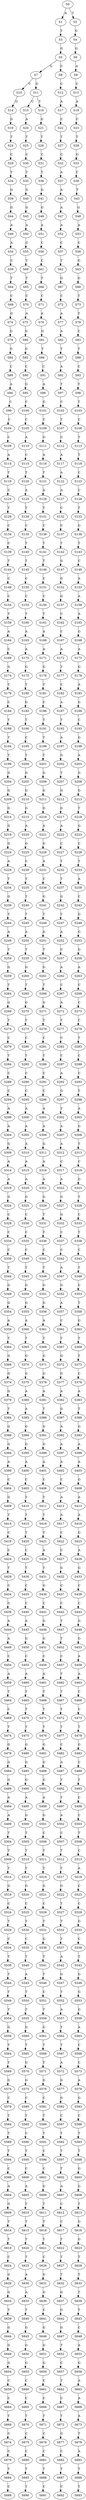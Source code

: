 strict digraph  {
	S0 -> S1 [ label = A ];
	S0 -> S2 [ label = T ];
	S1 -> S3 [ label = T ];
	S2 -> S4 [ label = G ];
	S3 -> S5 [ label = G ];
	S4 -> S6 [ label = G ];
	S5 -> S7 [ label = G ];
	S5 -> S8 [ label = C ];
	S6 -> S9 [ label = A ];
	S7 -> S10 [ label = C ];
	S7 -> S11 [ label = G ];
	S8 -> S12 [ label = C ];
	S9 -> S13 [ label = C ];
	S10 -> S14 [ label = G ];
	S11 -> S15 [ label = C ];
	S11 -> S16 [ label = T ];
	S12 -> S17 [ label = A ];
	S13 -> S18 [ label = A ];
	S14 -> S19 [ label = G ];
	S15 -> S20 [ label = A ];
	S16 -> S21 [ label = G ];
	S17 -> S22 [ label = C ];
	S18 -> S23 [ label = C ];
	S19 -> S24 [ label = T ];
	S20 -> S25 [ label = T ];
	S21 -> S26 [ label = T ];
	S22 -> S27 [ label = T ];
	S23 -> S28 [ label = T ];
	S24 -> S29 [ label = C ];
	S25 -> S30 [ label = C ];
	S26 -> S31 [ label = C ];
	S27 -> S32 [ label = C ];
	S28 -> S33 [ label = G ];
	S29 -> S34 [ label = T ];
	S30 -> S35 [ label = T ];
	S31 -> S36 [ label = T ];
	S32 -> S37 [ label = A ];
	S33 -> S38 [ label = C ];
	S34 -> S39 [ label = G ];
	S35 -> S40 [ label = G ];
	S36 -> S41 [ label = G ];
	S37 -> S42 [ label = A ];
	S38 -> S43 [ label = T ];
	S39 -> S44 [ label = G ];
	S40 -> S45 [ label = G ];
	S41 -> S46 [ label = G ];
	S42 -> S47 [ label = A ];
	S43 -> S48 [ label = G ];
	S44 -> S49 [ label = A ];
	S45 -> S50 [ label = A ];
	S46 -> S51 [ label = A ];
	S47 -> S52 [ label = A ];
	S48 -> S53 [ label = A ];
	S49 -> S54 [ label = A ];
	S50 -> S55 [ label = C ];
	S51 -> S56 [ label = C ];
	S52 -> S57 [ label = C ];
	S53 -> S58 [ label = C ];
	S54 -> S59 [ label = C ];
	S55 -> S60 [ label = T ];
	S56 -> S61 [ label = C ];
	S57 -> S62 [ label = T ];
	S58 -> S63 [ label = G ];
	S59 -> S64 [ label = T ];
	S60 -> S65 [ label = T ];
	S61 -> S66 [ label = T ];
	S62 -> S67 [ label = G ];
	S63 -> S68 [ label = G ];
	S64 -> S69 [ label = C ];
	S65 -> S70 [ label = C ];
	S66 -> S71 [ label = C ];
	S67 -> S72 [ label = C ];
	S68 -> S73 [ label = T ];
	S69 -> S74 [ label = G ];
	S70 -> S75 [ label = A ];
	S71 -> S76 [ label = A ];
	S72 -> S77 [ label = A ];
	S73 -> S78 [ label = T ];
	S74 -> S79 [ label = G ];
	S75 -> S80 [ label = G ];
	S76 -> S81 [ label = G ];
	S77 -> S82 [ label = A ];
	S78 -> S83 [ label = C ];
	S79 -> S84 [ label = G ];
	S80 -> S85 [ label = G ];
	S81 -> S86 [ label = T ];
	S82 -> S87 [ label = T ];
	S83 -> S88 [ label = T ];
	S84 -> S89 [ label = C ];
	S85 -> S90 [ label = C ];
	S86 -> S91 [ label = C ];
	S87 -> S92 [ label = A ];
	S88 -> S93 [ label = C ];
	S89 -> S94 [ label = A ];
	S90 -> S95 [ label = G ];
	S91 -> S96 [ label = A ];
	S92 -> S97 [ label = T ];
	S93 -> S98 [ label = T ];
	S94 -> S99 [ label = C ];
	S95 -> S100 [ label = C ];
	S96 -> S101 [ label = G ];
	S97 -> S102 [ label = C ];
	S98 -> S103 [ label = T ];
	S99 -> S104 [ label = C ];
	S100 -> S105 [ label = C ];
	S101 -> S106 [ label = C ];
	S102 -> S107 [ label = T ];
	S103 -> S108 [ label = C ];
	S104 -> S109 [ label = C ];
	S105 -> S110 [ label = A ];
	S106 -> S111 [ label = G ];
	S107 -> S112 [ label = C ];
	S108 -> S113 [ label = T ];
	S109 -> S114 [ label = A ];
	S110 -> S115 [ label = C ];
	S111 -> S116 [ label = A ];
	S112 -> S117 [ label = A ];
	S113 -> S118 [ label = T ];
	S114 -> S119 [ label = T ];
	S115 -> S120 [ label = T ];
	S116 -> S121 [ label = T ];
	S117 -> S122 [ label = A ];
	S118 -> S123 [ label = C ];
	S119 -> S124 [ label = C ];
	S120 -> S125 [ label = A ];
	S121 -> S126 [ label = A ];
	S122 -> S127 [ label = A ];
	S123 -> S128 [ label = C ];
	S124 -> S129 [ label = T ];
	S125 -> S130 [ label = T ];
	S126 -> S131 [ label = T ];
	S127 -> S132 [ label = C ];
	S128 -> S133 [ label = T ];
	S129 -> S134 [ label = C ];
	S130 -> S135 [ label = C ];
	S131 -> S136 [ label = C ];
	S132 -> S137 [ label = C ];
	S133 -> S138 [ label = G ];
	S134 -> S139 [ label = C ];
	S135 -> S140 [ label = T ];
	S136 -> S141 [ label = T ];
	S137 -> S142 [ label = T ];
	S138 -> S143 [ label = T ];
	S139 -> S144 [ label = T ];
	S140 -> S145 [ label = T ];
	S141 -> S146 [ label = T ];
	S142 -> S147 [ label = G ];
	S143 -> S148 [ label = C ];
	S144 -> S149 [ label = C ];
	S145 -> S150 [ label = C ];
	S146 -> S151 [ label = C ];
	S147 -> S152 [ label = G ];
	S148 -> S153 [ label = A ];
	S149 -> S154 [ label = C ];
	S150 -> S155 [ label = C ];
	S151 -> S156 [ label = C ];
	S152 -> S157 [ label = G ];
	S153 -> S158 [ label = A ];
	S154 -> S159 [ label = T ];
	S155 -> S160 [ label = T ];
	S156 -> S161 [ label = T ];
	S157 -> S162 [ label = C ];
	S158 -> S163 [ label = A ];
	S159 -> S164 [ label = A ];
	S160 -> S165 [ label = A ];
	S161 -> S166 [ label = A ];
	S162 -> S167 [ label = C ];
	S163 -> S168 [ label = G ];
	S164 -> S169 [ label = C ];
	S165 -> S170 [ label = A ];
	S166 -> S171 [ label = A ];
	S167 -> S172 [ label = A ];
	S168 -> S173 [ label = A ];
	S169 -> S174 [ label = G ];
	S170 -> S175 [ label = G ];
	S171 -> S176 [ label = G ];
	S172 -> S177 [ label = T ];
	S173 -> S178 [ label = G ];
	S174 -> S179 [ label = T ];
	S175 -> S180 [ label = T ];
	S176 -> S181 [ label = T ];
	S177 -> S182 [ label = C ];
	S178 -> S183 [ label = A ];
	S179 -> S184 [ label = C ];
	S180 -> S185 [ label = G ];
	S181 -> S186 [ label = C ];
	S182 -> S187 [ label = A ];
	S183 -> S188 [ label = G ];
	S184 -> S189 [ label = T ];
	S185 -> S190 [ label = T ];
	S186 -> S191 [ label = T ];
	S187 -> S192 [ label = T ];
	S188 -> S193 [ label = C ];
	S189 -> S194 [ label = T ];
	S190 -> S195 [ label = C ];
	S191 -> S196 [ label = T ];
	S192 -> S197 [ label = A ];
	S193 -> S198 [ label = G ];
	S194 -> S199 [ label = T ];
	S195 -> S200 [ label = T ];
	S196 -> S201 [ label = T ];
	S197 -> S202 [ label = G ];
	S198 -> S203 [ label = A ];
	S199 -> S204 [ label = G ];
	S200 -> S205 [ label = G ];
	S201 -> S206 [ label = G ];
	S202 -> S207 [ label = T ];
	S203 -> S208 [ label = G ];
	S204 -> S209 [ label = G ];
	S205 -> S210 [ label = G ];
	S206 -> S211 [ label = G ];
	S207 -> S212 [ label = G ];
	S208 -> S213 [ label = G ];
	S209 -> S214 [ label = G ];
	S210 -> S215 [ label = G ];
	S211 -> S216 [ label = G ];
	S212 -> S217 [ label = G ];
	S213 -> S218 [ label = T ];
	S214 -> S219 [ label = G ];
	S215 -> S220 [ label = A ];
	S216 -> S221 [ label = A ];
	S217 -> S222 [ label = A ];
	S218 -> S223 [ label = G ];
	S219 -> S224 [ label = G ];
	S220 -> S225 [ label = G ];
	S221 -> S226 [ label = G ];
	S222 -> S227 [ label = C ];
	S223 -> S228 [ label = C ];
	S224 -> S229 [ label = A ];
	S225 -> S230 [ label = C ];
	S226 -> S231 [ label = A ];
	S227 -> S232 [ label = T ];
	S228 -> S233 [ label = T ];
	S229 -> S234 [ label = T ];
	S230 -> S235 [ label = T ];
	S231 -> S236 [ label = C ];
	S232 -> S237 [ label = T ];
	S233 -> S238 [ label = A ];
	S234 -> S239 [ label = G ];
	S235 -> S240 [ label = T ];
	S236 -> S241 [ label = G ];
	S237 -> S242 [ label = G ];
	S238 -> S243 [ label = C ];
	S239 -> S244 [ label = T ];
	S240 -> S245 [ label = T ];
	S241 -> S246 [ label = T ];
	S242 -> S247 [ label = T ];
	S243 -> S248 [ label = G ];
	S244 -> S249 [ label = A ];
	S245 -> S250 [ label = A ];
	S246 -> S251 [ label = A ];
	S247 -> S252 [ label = A ];
	S248 -> S253 [ label = G ];
	S249 -> S254 [ label = T ];
	S250 -> S255 [ label = T ];
	S251 -> S256 [ label = T ];
	S252 -> S257 [ label = C ];
	S253 -> S258 [ label = G ];
	S254 -> S259 [ label = G ];
	S255 -> S260 [ label = G ];
	S256 -> S261 [ label = G ];
	S257 -> S262 [ label = A ];
	S258 -> S263 [ label = A ];
	S259 -> S264 [ label = T ];
	S260 -> S265 [ label = T ];
	S261 -> S266 [ label = T ];
	S262 -> S267 [ label = C ];
	S263 -> S268 [ label = C ];
	S264 -> S269 [ label = G ];
	S265 -> S270 [ label = G ];
	S266 -> S271 [ label = G ];
	S267 -> S272 [ label = A ];
	S268 -> S273 [ label = C ];
	S269 -> S274 [ label = T ];
	S270 -> S275 [ label = T ];
	S271 -> S276 [ label = T ];
	S272 -> S277 [ label = T ];
	S273 -> S278 [ label = C ];
	S274 -> S279 [ label = C ];
	S275 -> S280 [ label = C ];
	S276 -> S281 [ label = C ];
	S277 -> S282 [ label = C ];
	S278 -> S283 [ label = T ];
	S279 -> S284 [ label = T ];
	S280 -> S285 [ label = T ];
	S281 -> S286 [ label = T ];
	S282 -> S287 [ label = C ];
	S283 -> S288 [ label = C ];
	S284 -> S289 [ label = C ];
	S285 -> S290 [ label = C ];
	S286 -> S291 [ label = C ];
	S287 -> S292 [ label = A ];
	S288 -> S293 [ label = C ];
	S289 -> S294 [ label = C ];
	S290 -> S295 [ label = C ];
	S291 -> S296 [ label = C ];
	S292 -> S297 [ label = G ];
	S293 -> S298 [ label = T ];
	S294 -> S299 [ label = A ];
	S295 -> S300 [ label = A ];
	S296 -> S301 [ label = A ];
	S297 -> S302 [ label = T ];
	S298 -> S303 [ label = A ];
	S299 -> S304 [ label = A ];
	S300 -> S305 [ label = A ];
	S301 -> S306 [ label = A ];
	S302 -> S307 [ label = A ];
	S303 -> S308 [ label = G ];
	S304 -> S309 [ label = G ];
	S305 -> S310 [ label = A ];
	S306 -> S311 [ label = G ];
	S307 -> S312 [ label = A ];
	S308 -> S313 [ label = T ];
	S309 -> S314 [ label = A ];
	S310 -> S315 [ label = A ];
	S311 -> S316 [ label = A ];
	S312 -> S317 [ label = C ];
	S313 -> S318 [ label = C ];
	S314 -> S319 [ label = A ];
	S315 -> S320 [ label = A ];
	S316 -> S321 [ label = A ];
	S317 -> S322 [ label = A ];
	S318 -> S323 [ label = G ];
	S319 -> S324 [ label = G ];
	S320 -> S325 [ label = G ];
	S321 -> S326 [ label = G ];
	S322 -> S327 [ label = G ];
	S323 -> S328 [ label = T ];
	S324 -> S329 [ label = C ];
	S325 -> S330 [ label = C ];
	S326 -> S331 [ label = T ];
	S327 -> S332 [ label = G ];
	S328 -> S333 [ label = C ];
	S329 -> S334 [ label = C ];
	S330 -> S335 [ label = C ];
	S331 -> S336 [ label = T ];
	S332 -> S337 [ label = C ];
	S333 -> S338 [ label = T ];
	S334 -> S339 [ label = C ];
	S335 -> S340 [ label = C ];
	S336 -> S341 [ label = C ];
	S337 -> S342 [ label = C ];
	S338 -> S343 [ label = C ];
	S339 -> S344 [ label = T ];
	S340 -> S345 [ label = T ];
	S341 -> S346 [ label = T ];
	S342 -> S347 [ label = A ];
	S343 -> S348 [ label = T ];
	S344 -> S349 [ label = G ];
	S345 -> S350 [ label = G ];
	S346 -> S351 [ label = G ];
	S347 -> S352 [ label = G ];
	S348 -> S353 [ label = C ];
	S349 -> S354 [ label = G ];
	S350 -> S355 [ label = G ];
	S351 -> S356 [ label = G ];
	S352 -> S357 [ label = A ];
	S353 -> S358 [ label = T ];
	S354 -> S359 [ label = A ];
	S355 -> S360 [ label = A ];
	S356 -> S361 [ label = A ];
	S357 -> S362 [ label = C ];
	S358 -> S363 [ label = G ];
	S359 -> S364 [ label = T ];
	S360 -> S365 [ label = T ];
	S361 -> S366 [ label = T ];
	S362 -> S367 [ label = T ];
	S363 -> S368 [ label = T ];
	S364 -> S369 [ label = G ];
	S365 -> S370 [ label = G ];
	S366 -> S371 [ label = G ];
	S367 -> S372 [ label = G ];
	S368 -> S373 [ label = T ];
	S369 -> S374 [ label = G ];
	S370 -> S375 [ label = G ];
	S371 -> S376 [ label = G ];
	S372 -> S377 [ label = G ];
	S373 -> S378 [ label = C ];
	S374 -> S379 [ label = G ];
	S375 -> S380 [ label = A ];
	S376 -> S381 [ label = A ];
	S377 -> S382 [ label = A ];
	S378 -> S383 [ label = A ];
	S379 -> S384 [ label = T ];
	S380 -> S385 [ label = A ];
	S381 -> S386 [ label = T ];
	S382 -> S387 [ label = G ];
	S383 -> S388 [ label = T ];
	S384 -> S389 [ label = G ];
	S385 -> S390 [ label = G ];
	S386 -> S391 [ label = G ];
	S387 -> S392 [ label = A ];
	S388 -> S393 [ label = G ];
	S389 -> S394 [ label = G ];
	S390 -> S395 [ label = G ];
	S391 -> S396 [ label = G ];
	S392 -> S397 [ label = A ];
	S393 -> S398 [ label = A ];
	S394 -> S399 [ label = A ];
	S395 -> S400 [ label = A ];
	S396 -> S401 [ label = A ];
	S397 -> S402 [ label = A ];
	S398 -> S403 [ label = A ];
	S399 -> S404 [ label = C ];
	S400 -> S405 [ label = C ];
	S401 -> S406 [ label = C ];
	S402 -> S407 [ label = C ];
	S403 -> S408 [ label = G ];
	S404 -> S409 [ label = G ];
	S405 -> S410 [ label = T ];
	S406 -> S411 [ label = T ];
	S407 -> S412 [ label = A ];
	S408 -> S413 [ label = A ];
	S409 -> S414 [ label = T ];
	S410 -> S415 [ label = T ];
	S411 -> S416 [ label = T ];
	S412 -> S417 [ label = A ];
	S413 -> S418 [ label = A ];
	S414 -> S419 [ label = C ];
	S415 -> S420 [ label = T ];
	S416 -> S421 [ label = T ];
	S417 -> S422 [ label = C ];
	S418 -> S423 [ label = G ];
	S419 -> S424 [ label = C ];
	S420 -> S425 [ label = C ];
	S421 -> S426 [ label = A ];
	S422 -> S427 [ label = C ];
	S423 -> S428 [ label = A ];
	S424 -> S429 [ label = T ];
	S425 -> S430 [ label = T ];
	S426 -> S431 [ label = T ];
	S427 -> S432 [ label = G ];
	S428 -> S433 [ label = G ];
	S429 -> S434 [ label = C ];
	S430 -> S435 [ label = C ];
	S431 -> S436 [ label = G ];
	S432 -> S437 [ label = C ];
	S433 -> S438 [ label = C ];
	S434 -> S439 [ label = C ];
	S435 -> S440 [ label = C ];
	S436 -> S441 [ label = C ];
	S437 -> S442 [ label = C ];
	S438 -> S443 [ label = C ];
	S439 -> S444 [ label = A ];
	S440 -> S445 [ label = A ];
	S441 -> S446 [ label = G ];
	S442 -> S447 [ label = T ];
	S443 -> S448 [ label = G ];
	S444 -> S449 [ label = A ];
	S445 -> S450 [ label = G ];
	S446 -> S451 [ label = G ];
	S447 -> S452 [ label = T ];
	S448 -> S453 [ label = G ];
	S449 -> S454 [ label = C ];
	S450 -> S455 [ label = C ];
	S451 -> S456 [ label = C ];
	S452 -> S457 [ label = C ];
	S453 -> S458 [ label = A ];
	S454 -> S459 [ label = A ];
	S455 -> S460 [ label = A ];
	S456 -> S461 [ label = A ];
	S457 -> S462 [ label = T ];
	S458 -> S463 [ label = A ];
	S459 -> S464 [ label = T ];
	S460 -> S465 [ label = T ];
	S461 -> S466 [ label = T ];
	S462 -> S467 [ label = T ];
	S463 -> S468 [ label = C ];
	S464 -> S469 [ label = C ];
	S465 -> S470 [ label = T ];
	S466 -> S471 [ label = T ];
	S467 -> S472 [ label = T ];
	S468 -> S473 [ label = C ];
	S469 -> S474 [ label = T ];
	S470 -> S475 [ label = T ];
	S471 -> S476 [ label = T ];
	S472 -> S477 [ label = T ];
	S473 -> S478 [ label = T ];
	S474 -> S479 [ label = G ];
	S475 -> S480 [ label = G ];
	S476 -> S481 [ label = G ];
	S477 -> S482 [ label = C ];
	S478 -> S483 [ label = G ];
	S479 -> S484 [ label = G ];
	S480 -> S485 [ label = G ];
	S481 -> S486 [ label = G ];
	S482 -> S487 [ label = A ];
	S483 -> S488 [ label = C ];
	S484 -> S489 [ label = G ];
	S485 -> S490 [ label = G ];
	S486 -> S491 [ label = G ];
	S487 -> S492 [ label = T ];
	S488 -> S493 [ label = T ];
	S489 -> S494 [ label = A ];
	S490 -> S495 [ label = A ];
	S491 -> S496 [ label = A ];
	S492 -> S497 [ label = T ];
	S493 -> S498 [ label = C ];
	S494 -> S499 [ label = A ];
	S495 -> S500 [ label = G ];
	S496 -> S501 [ label = G ];
	S497 -> S502 [ label = A ];
	S498 -> S503 [ label = C ];
	S499 -> S504 [ label = T ];
	S500 -> S505 [ label = T ];
	S501 -> S506 [ label = C ];
	S502 -> S507 [ label = C ];
	S503 -> S508 [ label = T ];
	S504 -> S509 [ label = T ];
	S505 -> S510 [ label = T ];
	S506 -> S511 [ label = T ];
	S507 -> S512 [ label = T ];
	S508 -> S513 [ label = C ];
	S509 -> S514 [ label = T ];
	S510 -> S515 [ label = T ];
	S511 -> S516 [ label = T ];
	S512 -> S517 [ label = T ];
	S513 -> S518 [ label = A ];
	S514 -> S519 [ label = G ];
	S515 -> S520 [ label = G ];
	S516 -> S521 [ label = G ];
	S517 -> S522 [ label = G ];
	S518 -> S523 [ label = C ];
	S519 -> S524 [ label = C ];
	S520 -> S525 [ label = C ];
	S521 -> S526 [ label = C ];
	S522 -> S527 [ label = T ];
	S523 -> S528 [ label = C ];
	S524 -> S529 [ label = T ];
	S525 -> S530 [ label = T ];
	S526 -> S531 [ label = T ];
	S527 -> S532 [ label = T ];
	S528 -> S533 [ label = G ];
	S529 -> S534 [ label = C ];
	S530 -> S535 [ label = C ];
	S531 -> S536 [ label = G ];
	S532 -> S537 [ label = T ];
	S533 -> S538 [ label = C ];
	S534 -> S539 [ label = T ];
	S535 -> S540 [ label = T ];
	S536 -> S541 [ label = T ];
	S537 -> S542 [ label = A ];
	S538 -> S543 [ label = T ];
	S539 -> S544 [ label = T ];
	S540 -> S545 [ label = A ];
	S541 -> S546 [ label = T ];
	S542 -> S547 [ label = G ];
	S543 -> S548 [ label = G ];
	S544 -> S549 [ label = T ];
	S545 -> S550 [ label = T ];
	S546 -> S551 [ label = C ];
	S547 -> S552 [ label = T ];
	S548 -> S553 [ label = G ];
	S549 -> S554 [ label = T ];
	S550 -> S555 [ label = T ];
	S551 -> S556 [ label = T ];
	S552 -> S557 [ label = A ];
	S553 -> S558 [ label = G ];
	S554 -> S559 [ label = G ];
	S555 -> S560 [ label = G ];
	S556 -> S561 [ label = G ];
	S557 -> S562 [ label = T ];
	S558 -> S563 [ label = A ];
	S559 -> S564 [ label = T ];
	S560 -> S565 [ label = T ];
	S561 -> S566 [ label = T ];
	S562 -> S567 [ label = T ];
	S563 -> S568 [ label = C ];
	S564 -> S569 [ label = T ];
	S565 -> S570 [ label = G ];
	S566 -> S571 [ label = T ];
	S567 -> S572 [ label = A ];
	S568 -> S573 [ label = C ];
	S569 -> S574 [ label = G ];
	S570 -> S575 [ label = G ];
	S571 -> S576 [ label = G ];
	S572 -> S577 [ label = G ];
	S573 -> S578 [ label = A ];
	S574 -> S579 [ label = C ];
	S575 -> S580 [ label = C ];
	S576 -> S581 [ label = C ];
	S577 -> S582 [ label = G ];
	S578 -> S583 [ label = G ];
	S579 -> S584 [ label = T ];
	S580 -> S585 [ label = T ];
	S581 -> S586 [ label = T ];
	S582 -> S587 [ label = C ];
	S583 -> S588 [ label = C ];
	S584 -> S589 [ label = T ];
	S585 -> S590 [ label = C ];
	S586 -> S591 [ label = T ];
	S587 -> S592 [ label = T ];
	S588 -> S593 [ label = T ];
	S589 -> S594 [ label = T ];
	S590 -> S595 [ label = T ];
	S591 -> S596 [ label = C ];
	S592 -> S597 [ label = T ];
	S593 -> S598 [ label = T ];
	S594 -> S599 [ label = C ];
	S595 -> S600 [ label = C ];
	S596 -> S601 [ label = C ];
	S597 -> S602 [ label = T ];
	S598 -> S603 [ label = G ];
	S599 -> S604 [ label = A ];
	S600 -> S605 [ label = A ];
	S601 -> S606 [ label = G ];
	S602 -> S607 [ label = A ];
	S603 -> S608 [ label = G ];
	S604 -> S609 [ label = G ];
	S605 -> S610 [ label = T ];
	S606 -> S611 [ label = T ];
	S607 -> S612 [ label = C ];
	S608 -> S613 [ label = T ];
	S609 -> S614 [ label = T ];
	S610 -> S615 [ label = T ];
	S611 -> S616 [ label = T ];
	S612 -> S617 [ label = C ];
	S613 -> S618 [ label = G ];
	S614 -> S619 [ label = T ];
	S615 -> S620 [ label = T ];
	S616 -> S621 [ label = T ];
	S617 -> S622 [ label = T ];
	S618 -> S623 [ label = G ];
	S619 -> S624 [ label = C ];
	S620 -> S625 [ label = T ];
	S621 -> S626 [ label = C ];
	S622 -> S627 [ label = T ];
	S623 -> S628 [ label = T ];
	S624 -> S629 [ label = G ];
	S625 -> S630 [ label = A ];
	S626 -> S631 [ label = G ];
	S627 -> S632 [ label = T ];
	S628 -> S633 [ label = T ];
	S629 -> S634 [ label = G ];
	S630 -> S635 [ label = A ];
	S631 -> S636 [ label = G ];
	S632 -> S637 [ label = G ];
	S633 -> S638 [ label = T ];
	S634 -> S639 [ label = T ];
	S635 -> S640 [ label = T ];
	S636 -> S641 [ label = C ];
	S637 -> S642 [ label = G ];
	S638 -> S643 [ label = T ];
	S639 -> S644 [ label = G ];
	S640 -> S645 [ label = G ];
	S641 -> S646 [ label = G ];
	S642 -> S647 [ label = G ];
	S643 -> S648 [ label = C ];
	S644 -> S649 [ label = G ];
	S645 -> S650 [ label = G ];
	S646 -> S651 [ label = G ];
	S647 -> S652 [ label = T ];
	S648 -> S653 [ label = A ];
	S649 -> S654 [ label = G ];
	S650 -> S655 [ label = G ];
	S651 -> S656 [ label = G ];
	S652 -> S657 [ label = C ];
	S653 -> S658 [ label = G ];
	S654 -> S659 [ label = C ];
	S655 -> S660 [ label = C ];
	S656 -> S661 [ label = C ];
	S657 -> S662 [ label = T ];
	S658 -> S663 [ label = A ];
	S659 -> S664 [ label = C ];
	S660 -> S665 [ label = C ];
	S661 -> S666 [ label = C ];
	S662 -> S667 [ label = C ];
	S663 -> S668 [ label = A ];
	S664 -> S669 [ label = T ];
	S665 -> S670 [ label = T ];
	S666 -> S671 [ label = T ];
	S667 -> S672 [ label = T ];
	S668 -> S673 [ label = A ];
	S669 -> S674 [ label = C ];
	S670 -> S675 [ label = C ];
	S671 -> S676 [ label = C ];
	S672 -> S677 [ label = G ];
	S673 -> S678 [ label = T ];
	S674 -> S679 [ label = C ];
	S675 -> S680 [ label = C ];
	S676 -> S681 [ label = C ];
	S677 -> S682 [ label = C ];
	S678 -> S683 [ label = A ];
	S679 -> S684 [ label = T ];
	S680 -> S685 [ label = T ];
	S681 -> S686 [ label = T ];
	S682 -> S687 [ label = T ];
	S683 -> S688 [ label = T ];
	S684 -> S689 [ label = C ];
	S685 -> S690 [ label = T ];
	S686 -> S691 [ label = C ];
	S687 -> S692 [ label = C ];
	S688 -> S693 [ label = T ];
}
